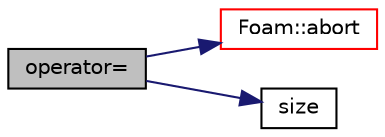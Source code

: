digraph "operator="
{
  bgcolor="transparent";
  edge [fontname="Helvetica",fontsize="10",labelfontname="Helvetica",labelfontsize="10"];
  node [fontname="Helvetica",fontsize="10",shape=record];
  rankdir="LR";
  Node145 [label="operator=",height=0.2,width=0.4,color="black", fillcolor="grey75", style="filled", fontcolor="black"];
  Node145 -> Node146 [color="midnightblue",fontsize="10",style="solid",fontname="Helvetica"];
  Node146 [label="Foam::abort",height=0.2,width=0.4,color="red",URL="$a21851.html#a447107a607d03e417307c203fa5fb44b"];
  Node145 -> Node191 [color="midnightblue",fontsize="10",style="solid",fontname="Helvetica"];
  Node191 [label="size",height=0.2,width=0.4,color="black",URL="$a23445.html#a47b3bf30da1eb3ab8076b5fbe00e0494",tooltip="Return the number of elements in the list. "];
}
